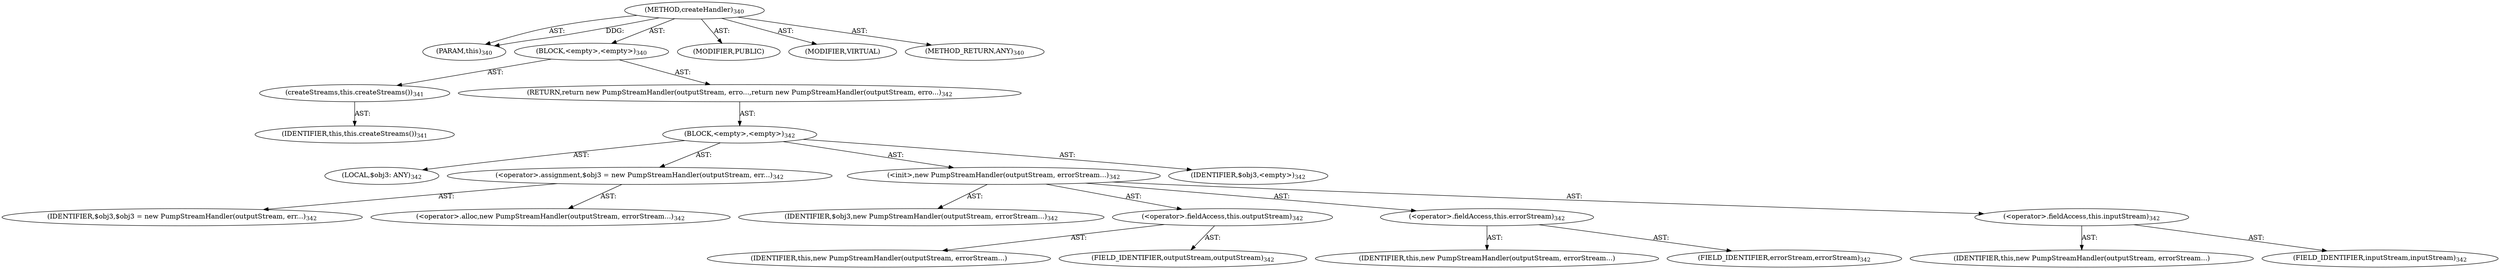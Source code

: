 digraph "createHandler" {  
"111669149707" [label = <(METHOD,createHandler)<SUB>340</SUB>> ]
"115964117000" [label = <(PARAM,this)<SUB>340</SUB>> ]
"25769803811" [label = <(BLOCK,&lt;empty&gt;,&lt;empty&gt;)<SUB>340</SUB>> ]
"30064771274" [label = <(createStreams,this.createStreams())<SUB>341</SUB>> ]
"68719476744" [label = <(IDENTIFIER,this,this.createStreams())<SUB>341</SUB>> ]
"146028888064" [label = <(RETURN,return new PumpStreamHandler(outputStream, erro...,return new PumpStreamHandler(outputStream, erro...)<SUB>342</SUB>> ]
"25769803812" [label = <(BLOCK,&lt;empty&gt;,&lt;empty&gt;)<SUB>342</SUB>> ]
"94489280518" [label = <(LOCAL,$obj3: ANY)<SUB>342</SUB>> ]
"30064771275" [label = <(&lt;operator&gt;.assignment,$obj3 = new PumpStreamHandler(outputStream, err...)<SUB>342</SUB>> ]
"68719476865" [label = <(IDENTIFIER,$obj3,$obj3 = new PumpStreamHandler(outputStream, err...)<SUB>342</SUB>> ]
"30064771276" [label = <(&lt;operator&gt;.alloc,new PumpStreamHandler(outputStream, errorStream...)<SUB>342</SUB>> ]
"30064771277" [label = <(&lt;init&gt;,new PumpStreamHandler(outputStream, errorStream...)<SUB>342</SUB>> ]
"68719476866" [label = <(IDENTIFIER,$obj3,new PumpStreamHandler(outputStream, errorStream...)<SUB>342</SUB>> ]
"30064771278" [label = <(&lt;operator&gt;.fieldAccess,this.outputStream)<SUB>342</SUB>> ]
"68719476867" [label = <(IDENTIFIER,this,new PumpStreamHandler(outputStream, errorStream...)> ]
"55834574940" [label = <(FIELD_IDENTIFIER,outputStream,outputStream)<SUB>342</SUB>> ]
"30064771279" [label = <(&lt;operator&gt;.fieldAccess,this.errorStream)<SUB>342</SUB>> ]
"68719476868" [label = <(IDENTIFIER,this,new PumpStreamHandler(outputStream, errorStream...)> ]
"55834574941" [label = <(FIELD_IDENTIFIER,errorStream,errorStream)<SUB>342</SUB>> ]
"30064771280" [label = <(&lt;operator&gt;.fieldAccess,this.inputStream)<SUB>342</SUB>> ]
"68719476869" [label = <(IDENTIFIER,this,new PumpStreamHandler(outputStream, errorStream...)> ]
"55834574942" [label = <(FIELD_IDENTIFIER,inputStream,inputStream)<SUB>342</SUB>> ]
"68719476870" [label = <(IDENTIFIER,$obj3,&lt;empty&gt;)<SUB>342</SUB>> ]
"133143986214" [label = <(MODIFIER,PUBLIC)> ]
"133143986215" [label = <(MODIFIER,VIRTUAL)> ]
"128849018891" [label = <(METHOD_RETURN,ANY)<SUB>340</SUB>> ]
  "111669149707" -> "115964117000"  [ label = "AST: "] 
  "111669149707" -> "25769803811"  [ label = "AST: "] 
  "111669149707" -> "133143986214"  [ label = "AST: "] 
  "111669149707" -> "133143986215"  [ label = "AST: "] 
  "111669149707" -> "128849018891"  [ label = "AST: "] 
  "25769803811" -> "30064771274"  [ label = "AST: "] 
  "25769803811" -> "146028888064"  [ label = "AST: "] 
  "30064771274" -> "68719476744"  [ label = "AST: "] 
  "146028888064" -> "25769803812"  [ label = "AST: "] 
  "25769803812" -> "94489280518"  [ label = "AST: "] 
  "25769803812" -> "30064771275"  [ label = "AST: "] 
  "25769803812" -> "30064771277"  [ label = "AST: "] 
  "25769803812" -> "68719476870"  [ label = "AST: "] 
  "30064771275" -> "68719476865"  [ label = "AST: "] 
  "30064771275" -> "30064771276"  [ label = "AST: "] 
  "30064771277" -> "68719476866"  [ label = "AST: "] 
  "30064771277" -> "30064771278"  [ label = "AST: "] 
  "30064771277" -> "30064771279"  [ label = "AST: "] 
  "30064771277" -> "30064771280"  [ label = "AST: "] 
  "30064771278" -> "68719476867"  [ label = "AST: "] 
  "30064771278" -> "55834574940"  [ label = "AST: "] 
  "30064771279" -> "68719476868"  [ label = "AST: "] 
  "30064771279" -> "55834574941"  [ label = "AST: "] 
  "30064771280" -> "68719476869"  [ label = "AST: "] 
  "30064771280" -> "55834574942"  [ label = "AST: "] 
  "111669149707" -> "115964117000"  [ label = "DDG: "] 
}
